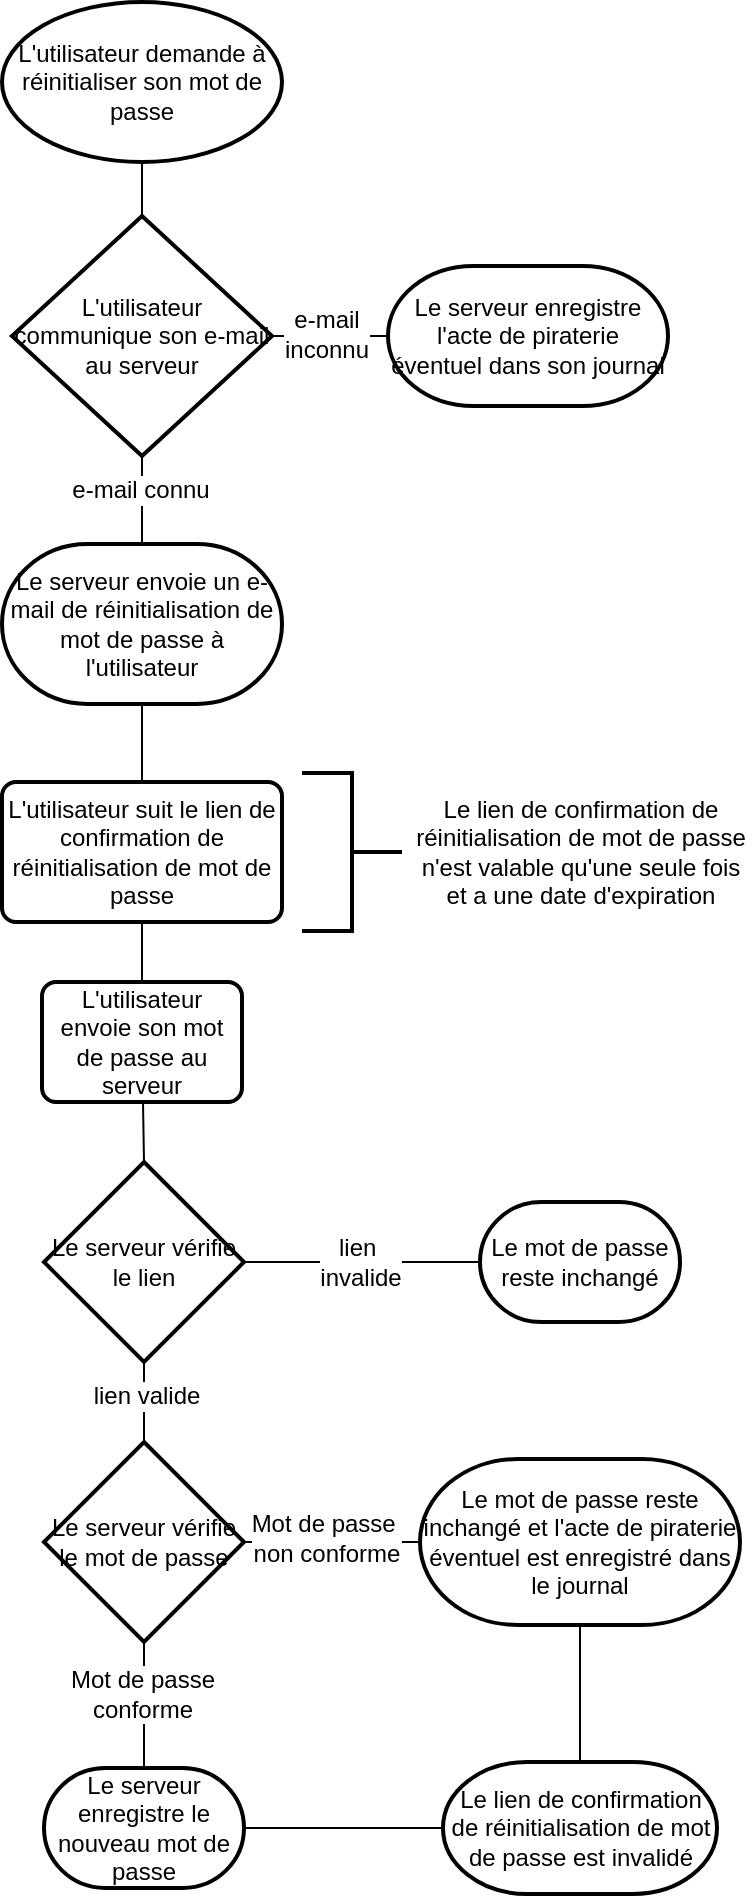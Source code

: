 <mxfile version="10.5.2" type="github"><diagram id="70KdD-6jK4HPEj6UdArT" name="Page-1"><mxGraphModel dx="1394" dy="764" grid="1" gridSize="10" guides="1" tooltips="1" connect="1" arrows="1" fold="1" page="1" pageScale="1" pageWidth="850" pageHeight="1100" math="0" shadow="0"><root><mxCell id="0"/><mxCell id="1" parent="0"/><mxCell id="1N6Daco2L19chLKPzh_j-1" value="L'utilisateur demande à réinitialiser son mot de passe" style="strokeWidth=2;html=1;shape=mxgraph.flowchart.start_1;whiteSpace=wrap;" parent="1" vertex="1"><mxGeometry x="60" y="10" width="140" height="80" as="geometry"/></mxCell><mxCell id="1N6Daco2L19chLKPzh_j-2" value="L'utilisateur communique son e-mail au serveur" style="strokeWidth=2;html=1;shape=mxgraph.flowchart.decision;whiteSpace=wrap;" parent="1" vertex="1"><mxGeometry x="65" y="117" width="130" height="120" as="geometry"/></mxCell><mxCell id="1N6Daco2L19chLKPzh_j-3" value="Le serveur enregistre l'acte de piraterie éventuel dans son journal" style="strokeWidth=2;html=1;shape=mxgraph.flowchart.terminator;whiteSpace=wrap;" parent="1" vertex="1"><mxGeometry x="253" y="142" width="140" height="70" as="geometry"/></mxCell><mxCell id="1N6Daco2L19chLKPzh_j-5" value="Le serveur envoie un e-mail de réinitialisation de mot de passe à l'utilisateur" style="strokeWidth=2;html=1;shape=mxgraph.flowchart.terminator;whiteSpace=wrap;" parent="1" vertex="1"><mxGeometry x="60" y="281" width="140" height="80" as="geometry"/></mxCell><mxCell id="1N6Daco2L19chLKPzh_j-6" value="" style="endArrow=none;html=1;entryX=0.5;entryY=0;entryDx=0;entryDy=0;entryPerimeter=0;" parent="1" source="1N6Daco2L19chLKPzh_j-1" target="1N6Daco2L19chLKPzh_j-2" edge="1"><mxGeometry width="50" height="50" relative="1" as="geometry"><mxPoint x="130" y="140" as="sourcePoint"/><mxPoint x="130" y="160.711" as="targetPoint"/></mxGeometry></mxCell><mxCell id="1N6Daco2L19chLKPzh_j-7" value="" style="endArrow=none;html=1;entryX=0;entryY=0.5;entryDx=0;entryDy=0;entryPerimeter=0;" parent="1" source="1N6Daco2L19chLKPzh_j-2" target="1N6Daco2L19chLKPzh_j-3" edge="1"><mxGeometry width="50" height="50" relative="1" as="geometry"><mxPoint x="195" y="227" as="sourcePoint"/><mxPoint x="265.711" y="177" as="targetPoint"/></mxGeometry></mxCell><mxCell id="1N6Daco2L19chLKPzh_j-9" value="e-mail &lt;br&gt;inconnu" style="text;html=1;resizable=0;points=[];align=center;verticalAlign=middle;labelBackgroundColor=#ffffff;" parent="1N6Daco2L19chLKPzh_j-7" vertex="1" connectable="0"><mxGeometry x="-0.413" y="-1" relative="1" as="geometry"><mxPoint x="10" y="-2" as="offset"/></mxGeometry></mxCell><mxCell id="1N6Daco2L19chLKPzh_j-8" value="" style="endArrow=none;html=1;entryX=0.5;entryY=0;entryDx=0;entryDy=0;entryPerimeter=0;" parent="1" source="1N6Daco2L19chLKPzh_j-2" target="1N6Daco2L19chLKPzh_j-5" edge="1"><mxGeometry width="50" height="50" relative="1" as="geometry"><mxPoint x="130" y="287" as="sourcePoint"/><mxPoint x="130" y="307.711" as="targetPoint"/></mxGeometry></mxCell><mxCell id="1N6Daco2L19chLKPzh_j-10" value="e-mail connu" style="text;html=1;resizable=0;points=[];align=center;verticalAlign=middle;labelBackgroundColor=#ffffff;" parent="1N6Daco2L19chLKPzh_j-8" vertex="1" connectable="0"><mxGeometry x="-0.475" y="-1" relative="1" as="geometry"><mxPoint y="5" as="offset"/></mxGeometry></mxCell><mxCell id="1N6Daco2L19chLKPzh_j-14" value="Le mot de passe reste inchangé et l'acte de piraterie éventuel est enregistré dans le journal" style="strokeWidth=2;html=1;shape=mxgraph.flowchart.terminator;whiteSpace=wrap;" parent="1" vertex="1"><mxGeometry x="269" y="738.5" width="160" height="83" as="geometry"/></mxCell><mxCell id="1N6Daco2L19chLKPzh_j-15" value="" style="endArrow=none;html=1;entryX=0;entryY=0.5;entryDx=0;entryDy=0;entryPerimeter=0;exitX=1;exitY=0.5;exitDx=0;exitDy=0;exitPerimeter=0;" parent="1" source="a8Nj0_45d3RixiiP8igK-5" target="1N6Daco2L19chLKPzh_j-14" edge="1"><mxGeometry width="50" height="50" relative="1" as="geometry"><mxPoint x="-316.5" y="821.5" as="sourcePoint"/><mxPoint x="-245.789" y="771.5" as="targetPoint"/></mxGeometry></mxCell><mxCell id="1N6Daco2L19chLKPzh_j-16" value="Mot de passe&amp;nbsp;&lt;br&gt;non conforme&lt;br&gt;" style="text;html=1;resizable=0;points=[];align=center;verticalAlign=middle;labelBackgroundColor=#ffffff;" parent="1N6Daco2L19chLKPzh_j-15" vertex="1" connectable="0"><mxGeometry x="-0.455" y="-1" relative="1" as="geometry"><mxPoint x="17" y="-3" as="offset"/></mxGeometry></mxCell><mxCell id="1N6Daco2L19chLKPzh_j-17" value="Le serveur enregistre le nouveau mot de passe" style="strokeWidth=2;html=1;shape=mxgraph.flowchart.terminator;whiteSpace=wrap;" parent="1" vertex="1"><mxGeometry x="81" y="893" width="100" height="60" as="geometry"/></mxCell><mxCell id="1N6Daco2L19chLKPzh_j-18" value="" style="endArrow=none;html=1;entryX=0.5;entryY=0;entryDx=0;entryDy=0;entryPerimeter=0;exitX=0.5;exitY=1;exitDx=0;exitDy=0;exitPerimeter=0;" parent="1" source="a8Nj0_45d3RixiiP8igK-5" target="1N6Daco2L19chLKPzh_j-17" edge="1"><mxGeometry width="50" height="50" relative="1" as="geometry"><mxPoint x="-379" y="893" as="sourcePoint"/><mxPoint x="-379" y="913.711" as="targetPoint"/></mxGeometry></mxCell><mxCell id="1N6Daco2L19chLKPzh_j-20" value="Mot de passe&lt;br&gt;conforme&lt;br&gt;" style="text;html=1;resizable=0;points=[];align=center;verticalAlign=middle;labelBackgroundColor=#ffffff;" parent="1N6Daco2L19chLKPzh_j-18" vertex="1" connectable="0"><mxGeometry x="-0.506" y="-1" relative="1" as="geometry"><mxPoint y="10" as="offset"/></mxGeometry></mxCell><mxCell id="1N6Daco2L19chLKPzh_j-21" value="&lt;span&gt;L'utilisateur suit le lien de confirmation de réinitialisation de mot de passe&lt;/span&gt;" style="rounded=1;whiteSpace=wrap;html=1;absoluteArcSize=1;arcSize=14;strokeWidth=2;" parent="1" vertex="1"><mxGeometry x="60" y="400" width="140" height="70" as="geometry"/></mxCell><mxCell id="1N6Daco2L19chLKPzh_j-22" value="" style="endArrow=none;html=1;entryX=0.5;entryY=0;entryDx=0;entryDy=0;" parent="1" source="1N6Daco2L19chLKPzh_j-5" target="1N6Daco2L19chLKPzh_j-21" edge="1"><mxGeometry width="50" height="50" relative="1" as="geometry"><mxPoint x="130" y="411" as="sourcePoint"/><mxPoint x="130" y="431.711" as="targetPoint"/></mxGeometry></mxCell><mxCell id="1N6Daco2L19chLKPzh_j-23" value="" style="endArrow=none;html=1;entryX=0.5;entryY=0;entryDx=0;entryDy=0;" parent="1" source="1N6Daco2L19chLKPzh_j-21" target="a8Nj0_45d3RixiiP8igK-11" edge="1"><mxGeometry width="50" height="50" relative="1" as="geometry"><mxPoint x="130" y="520" as="sourcePoint"/><mxPoint x="150" y="490" as="targetPoint"/></mxGeometry></mxCell><mxCell id="a8Nj0_45d3RixiiP8igK-1" value="Le lien de confirmation de réinitialisation de mot de passe est invalidé" style="strokeWidth=2;html=1;shape=mxgraph.flowchart.terminator;whiteSpace=wrap;" vertex="1" parent="1"><mxGeometry x="280.5" y="890" width="137" height="66" as="geometry"/></mxCell><mxCell id="a8Nj0_45d3RixiiP8igK-2" value="" style="endArrow=none;html=1;entryX=0.5;entryY=0;entryDx=0;entryDy=0;entryPerimeter=0;" edge="1" parent="1" source="1N6Daco2L19chLKPzh_j-14" target="a8Nj0_45d3RixiiP8igK-1"><mxGeometry width="50" height="50" relative="1" as="geometry"><mxPoint x="-146" y="863" as="sourcePoint"/><mxPoint x="-129" y="870" as="targetPoint"/></mxGeometry></mxCell><mxCell id="a8Nj0_45d3RixiiP8igK-3" value="" style="endArrow=none;html=1;entryX=0;entryY=0.5;entryDx=0;entryDy=0;entryPerimeter=0;" edge="1" parent="1" source="1N6Daco2L19chLKPzh_j-17" target="a8Nj0_45d3RixiiP8igK-1"><mxGeometry width="50" height="50" relative="1" as="geometry"><mxPoint x="-329" y="965.5" as="sourcePoint"/><mxPoint x="-258.289" y="915.5" as="targetPoint"/></mxGeometry></mxCell><mxCell id="a8Nj0_45d3RixiiP8igK-4" value="Le serveur vérifie le lien" style="strokeWidth=2;html=1;shape=mxgraph.flowchart.decision;whiteSpace=wrap;" vertex="1" parent="1"><mxGeometry x="81" y="590" width="100" height="100" as="geometry"/></mxCell><mxCell id="a8Nj0_45d3RixiiP8igK-5" value="Le serveur vérifie le mot de passe" style="strokeWidth=2;html=1;shape=mxgraph.flowchart.decision;whiteSpace=wrap;" vertex="1" parent="1"><mxGeometry x="81" y="730" width="100" height="100" as="geometry"/></mxCell><mxCell id="a8Nj0_45d3RixiiP8igK-6" value="" style="endArrow=none;html=1;entryX=0.5;entryY=0;entryDx=0;entryDy=0;entryPerimeter=0;" edge="1" parent="1" source="a8Nj0_45d3RixiiP8igK-4" target="a8Nj0_45d3RixiiP8igK-5"><mxGeometry width="50" height="50" relative="1" as="geometry"><mxPoint x="131" y="740" as="sourcePoint"/><mxPoint x="131" y="760.711" as="targetPoint"/></mxGeometry></mxCell><mxCell id="a8Nj0_45d3RixiiP8igK-7" value="lien valide" style="text;html=1;resizable=0;points=[];align=center;verticalAlign=middle;labelBackgroundColor=#ffffff;" vertex="1" connectable="0" parent="a8Nj0_45d3RixiiP8igK-6"><mxGeometry x="0.5" relative="1" as="geometry"><mxPoint x="1" y="-13" as="offset"/></mxGeometry></mxCell><mxCell id="a8Nj0_45d3RixiiP8igK-8" value="Le mot de passe reste inchangé" style="strokeWidth=2;html=1;shape=mxgraph.flowchart.terminator;whiteSpace=wrap;" vertex="1" parent="1"><mxGeometry x="299" y="610" width="100" height="60" as="geometry"/></mxCell><mxCell id="a8Nj0_45d3RixiiP8igK-9" value="" style="endArrow=none;html=1;entryX=0;entryY=0.5;entryDx=0;entryDy=0;entryPerimeter=0;" edge="1" parent="1" source="a8Nj0_45d3RixiiP8igK-4" target="a8Nj0_45d3RixiiP8igK-8"><mxGeometry width="50" height="50" relative="1" as="geometry"><mxPoint x="181" y="690" as="sourcePoint"/><mxPoint x="251.711" y="640" as="targetPoint"/></mxGeometry></mxCell><mxCell id="a8Nj0_45d3RixiiP8igK-10" value="lien&amp;nbsp;&lt;br&gt;invalide&lt;br&gt;" style="text;html=1;resizable=0;points=[];align=center;verticalAlign=middle;labelBackgroundColor=#ffffff;" vertex="1" connectable="0" parent="a8Nj0_45d3RixiiP8igK-9"><mxGeometry x="-0.6" relative="1" as="geometry"><mxPoint x="34" as="offset"/></mxGeometry></mxCell><mxCell id="a8Nj0_45d3RixiiP8igK-11" value="&lt;span&gt;L'utilisateur envoie son mot de passe au serveur&lt;/span&gt;" style="rounded=1;whiteSpace=wrap;html=1;absoluteArcSize=1;arcSize=14;strokeWidth=2;" vertex="1" parent="1"><mxGeometry x="80" y="500" width="100" height="60" as="geometry"/></mxCell><mxCell id="a8Nj0_45d3RixiiP8igK-12" value="" style="endArrow=none;html=1;entryX=0.5;entryY=0;entryDx=0;entryDy=0;entryPerimeter=0;" edge="1" parent="1" source="a8Nj0_45d3RixiiP8igK-11" target="a8Nj0_45d3RixiiP8igK-4"><mxGeometry width="50" height="50" relative="1" as="geometry"><mxPoint x="130" y="610" as="sourcePoint"/><mxPoint x="130" y="630.711" as="targetPoint"/></mxGeometry></mxCell><mxCell id="a8Nj0_45d3RixiiP8igK-13" value="" style="strokeWidth=2;html=1;shape=mxgraph.flowchart.annotation_2;align=left;flipH=1;" vertex="1" parent="1"><mxGeometry x="210" y="395.5" width="50" height="79" as="geometry"/></mxCell><mxCell id="a8Nj0_45d3RixiiP8igK-15" value="&lt;span&gt;Le lien de confirmation de réinitialisation de mot de passe n'est valable qu'une seule fois et a une date d'expiration&lt;/span&gt;" style="text;html=1;strokeColor=none;fillColor=none;align=center;verticalAlign=middle;whiteSpace=wrap;rounded=0;" vertex="1" parent="1"><mxGeometry x="263.5" y="404.5" width="171" height="61" as="geometry"/></mxCell></root></mxGraphModel></diagram></mxfile>